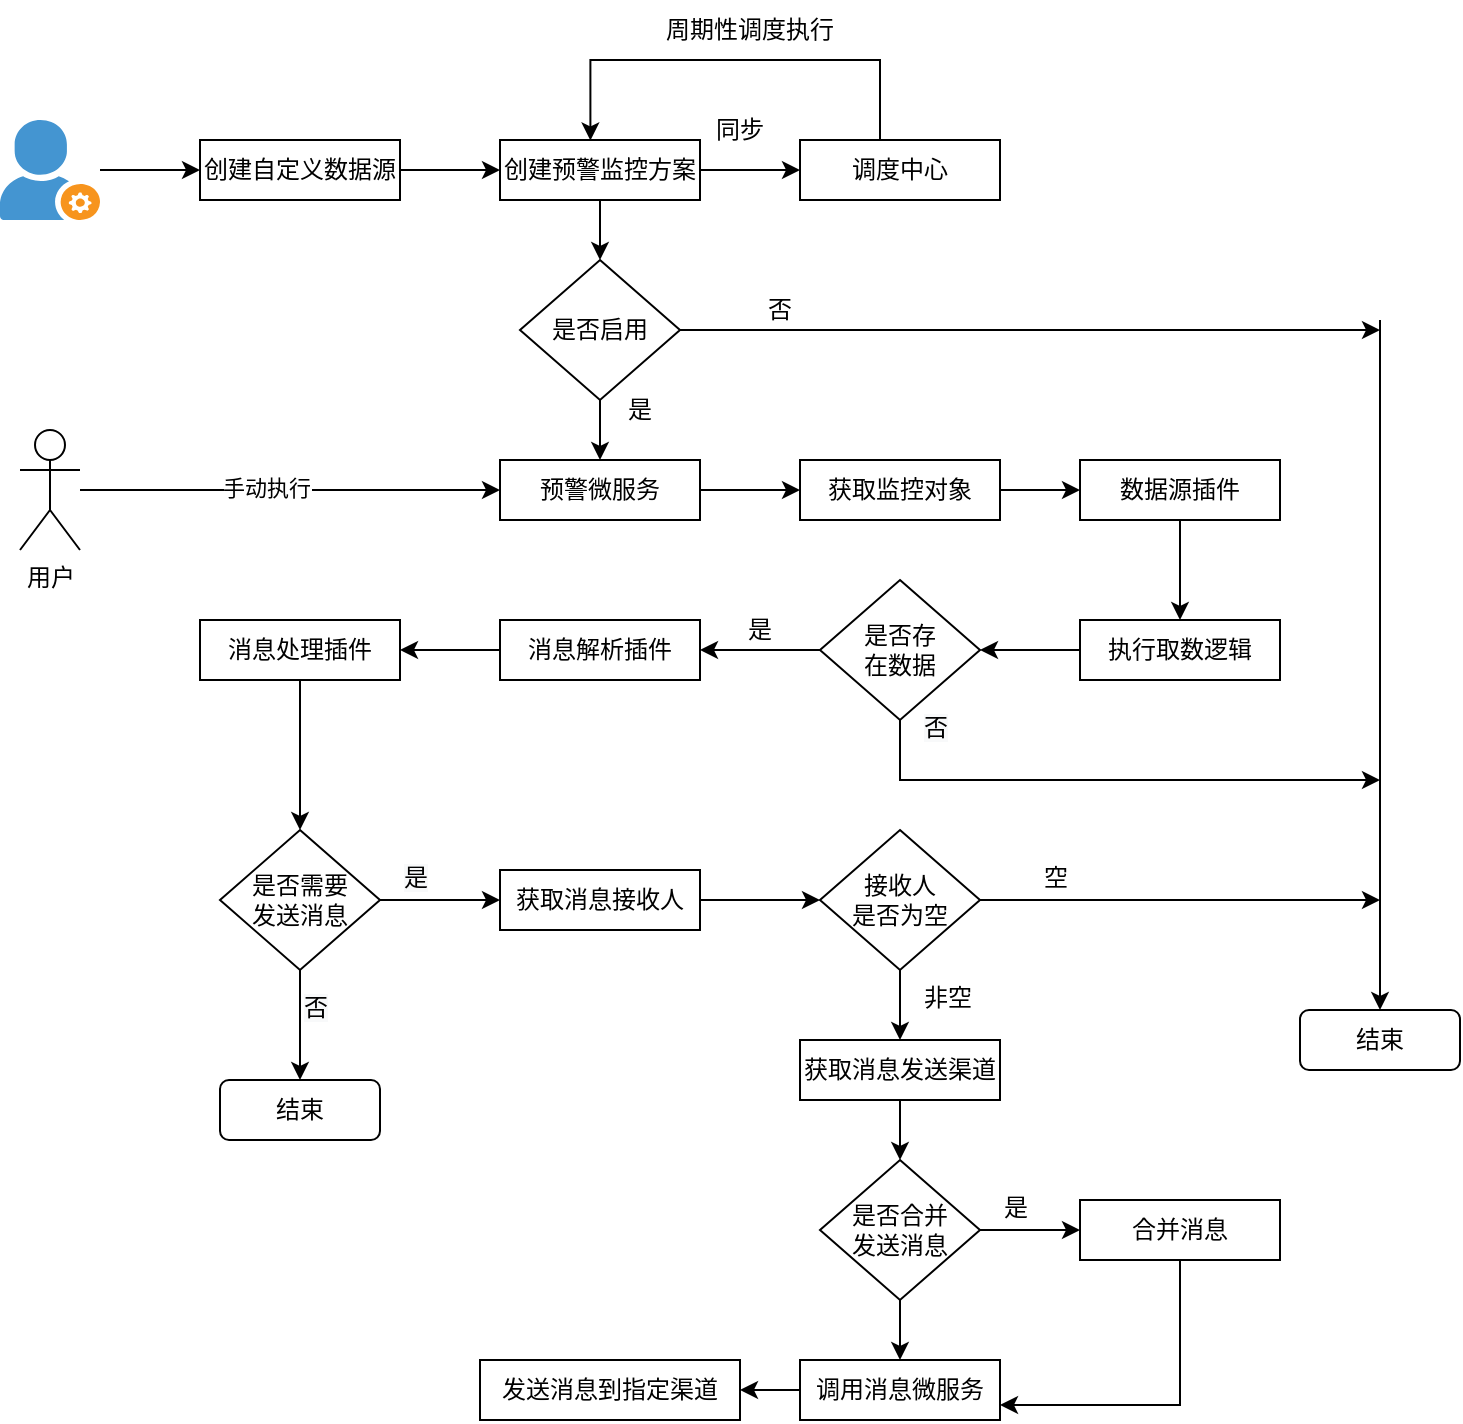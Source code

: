 <mxfile version="20.2.7" type="github">
  <diagram id="eBtTih_BoKIzsS74jI0T" name="第 1 页">
    <mxGraphModel dx="1363" dy="722" grid="1" gridSize="10" guides="1" tooltips="1" connect="1" arrows="1" fold="1" page="1" pageScale="1" pageWidth="1200" pageHeight="1600" math="0" shadow="0">
      <root>
        <mxCell id="0" />
        <mxCell id="1" parent="0" />
        <mxCell id="-s1ChVZKqWMHeGCS3bXz-3" style="edgeStyle=orthogonalEdgeStyle;rounded=0;orthogonalLoop=1;jettySize=auto;html=1;entryX=0;entryY=0.5;entryDx=0;entryDy=0;" edge="1" parent="1" source="-s1ChVZKqWMHeGCS3bXz-2" target="-s1ChVZKqWMHeGCS3bXz-4">
          <mxGeometry relative="1" as="geometry">
            <mxPoint x="320" y="195.0" as="targetPoint" />
          </mxGeometry>
        </mxCell>
        <mxCell id="-s1ChVZKqWMHeGCS3bXz-2" value="" style="shadow=0;dashed=0;html=1;strokeColor=none;fillColor=#4495D1;labelPosition=center;verticalLabelPosition=bottom;verticalAlign=top;align=center;outlineConnect=0;shape=mxgraph.veeam.company_administrator;" vertex="1" parent="1">
          <mxGeometry x="230" y="170" width="50" height="50" as="geometry" />
        </mxCell>
        <mxCell id="-s1ChVZKqWMHeGCS3bXz-5" style="edgeStyle=orthogonalEdgeStyle;rounded=0;orthogonalLoop=1;jettySize=auto;html=1;entryX=0;entryY=0.5;entryDx=0;entryDy=0;" edge="1" parent="1" source="-s1ChVZKqWMHeGCS3bXz-4" target="-s1ChVZKqWMHeGCS3bXz-6">
          <mxGeometry relative="1" as="geometry">
            <mxPoint x="470" y="195.0" as="targetPoint" />
          </mxGeometry>
        </mxCell>
        <mxCell id="-s1ChVZKqWMHeGCS3bXz-4" value="创建自定义数据源" style="rounded=0;whiteSpace=wrap;html=1;" vertex="1" parent="1">
          <mxGeometry x="330" y="180" width="100" height="30" as="geometry" />
        </mxCell>
        <mxCell id="-s1ChVZKqWMHeGCS3bXz-11" style="edgeStyle=orthogonalEdgeStyle;rounded=0;orthogonalLoop=1;jettySize=auto;html=1;entryX=0;entryY=0.5;entryDx=0;entryDy=0;" edge="1" parent="1" source="-s1ChVZKqWMHeGCS3bXz-6" target="-s1ChVZKqWMHeGCS3bXz-7">
          <mxGeometry relative="1" as="geometry" />
        </mxCell>
        <mxCell id="-s1ChVZKqWMHeGCS3bXz-13" style="edgeStyle=orthogonalEdgeStyle;rounded=0;orthogonalLoop=1;jettySize=auto;html=1;entryX=0.5;entryY=0;entryDx=0;entryDy=0;" edge="1" parent="1" target="-s1ChVZKqWMHeGCS3bXz-15">
          <mxGeometry relative="1" as="geometry">
            <mxPoint x="530" y="250.0" as="targetPoint" />
            <mxPoint x="530" y="210.0" as="sourcePoint" />
          </mxGeometry>
        </mxCell>
        <mxCell id="-s1ChVZKqWMHeGCS3bXz-6" value="创建预警监控方案" style="rounded=0;whiteSpace=wrap;html=1;" vertex="1" parent="1">
          <mxGeometry x="480" y="180" width="100" height="30" as="geometry" />
        </mxCell>
        <mxCell id="-s1ChVZKqWMHeGCS3bXz-8" style="edgeStyle=orthogonalEdgeStyle;rounded=0;orthogonalLoop=1;jettySize=auto;html=1;exitX=0.5;exitY=0;exitDx=0;exitDy=0;entryX=0.452;entryY=0.008;entryDx=0;entryDy=0;entryPerimeter=0;" edge="1" parent="1" source="-s1ChVZKqWMHeGCS3bXz-7" target="-s1ChVZKqWMHeGCS3bXz-6">
          <mxGeometry relative="1" as="geometry">
            <Array as="points">
              <mxPoint x="670" y="180" />
              <mxPoint x="670" y="140" />
              <mxPoint x="525" y="140" />
            </Array>
          </mxGeometry>
        </mxCell>
        <mxCell id="-s1ChVZKqWMHeGCS3bXz-7" value="调度中心" style="rounded=0;whiteSpace=wrap;html=1;" vertex="1" parent="1">
          <mxGeometry x="630" y="180" width="100" height="30" as="geometry" />
        </mxCell>
        <mxCell id="-s1ChVZKqWMHeGCS3bXz-10" value="周期性调度执行" style="text;html=1;strokeColor=none;fillColor=none;align=center;verticalAlign=middle;whiteSpace=wrap;rounded=0;" vertex="1" parent="1">
          <mxGeometry x="550" y="110" width="110" height="30" as="geometry" />
        </mxCell>
        <mxCell id="-s1ChVZKqWMHeGCS3bXz-12" value="同步" style="text;html=1;strokeColor=none;fillColor=none;align=center;verticalAlign=middle;whiteSpace=wrap;rounded=0;" vertex="1" parent="1">
          <mxGeometry x="570" y="160" width="60" height="30" as="geometry" />
        </mxCell>
        <mxCell id="-s1ChVZKqWMHeGCS3bXz-16" style="edgeStyle=orthogonalEdgeStyle;rounded=0;orthogonalLoop=1;jettySize=auto;html=1;entryX=0.5;entryY=0;entryDx=0;entryDy=0;" edge="1" parent="1" source="-s1ChVZKqWMHeGCS3bXz-15" target="-s1ChVZKqWMHeGCS3bXz-17">
          <mxGeometry relative="1" as="geometry">
            <mxPoint x="530" y="340.0" as="targetPoint" />
          </mxGeometry>
        </mxCell>
        <mxCell id="-s1ChVZKqWMHeGCS3bXz-37" style="edgeStyle=orthogonalEdgeStyle;rounded=0;orthogonalLoop=1;jettySize=auto;html=1;" edge="1" parent="1" source="-s1ChVZKqWMHeGCS3bXz-15">
          <mxGeometry relative="1" as="geometry">
            <mxPoint x="920" y="275" as="targetPoint" />
          </mxGeometry>
        </mxCell>
        <mxCell id="-s1ChVZKqWMHeGCS3bXz-15" value="是否启用" style="rhombus;whiteSpace=wrap;html=1;" vertex="1" parent="1">
          <mxGeometry x="490" y="240" width="80" height="70" as="geometry" />
        </mxCell>
        <mxCell id="-s1ChVZKqWMHeGCS3bXz-23" style="edgeStyle=orthogonalEdgeStyle;rounded=0;orthogonalLoop=1;jettySize=auto;html=1;entryX=0;entryY=0.5;entryDx=0;entryDy=0;" edge="1" parent="1" source="-s1ChVZKqWMHeGCS3bXz-17" target="-s1ChVZKqWMHeGCS3bXz-24">
          <mxGeometry relative="1" as="geometry">
            <mxPoint x="630" y="355.0" as="targetPoint" />
          </mxGeometry>
        </mxCell>
        <mxCell id="-s1ChVZKqWMHeGCS3bXz-17" value="预警微服务" style="rounded=0;whiteSpace=wrap;html=1;" vertex="1" parent="1">
          <mxGeometry x="480" y="340" width="100" height="30" as="geometry" />
        </mxCell>
        <mxCell id="-s1ChVZKqWMHeGCS3bXz-19" style="edgeStyle=orthogonalEdgeStyle;rounded=0;orthogonalLoop=1;jettySize=auto;html=1;entryX=0;entryY=0.5;entryDx=0;entryDy=0;" edge="1" parent="1" source="-s1ChVZKqWMHeGCS3bXz-18" target="-s1ChVZKqWMHeGCS3bXz-17">
          <mxGeometry relative="1" as="geometry" />
        </mxCell>
        <mxCell id="-s1ChVZKqWMHeGCS3bXz-21" value="手动执行" style="edgeLabel;html=1;align=center;verticalAlign=middle;resizable=0;points=[];" vertex="1" connectable="0" parent="-s1ChVZKqWMHeGCS3bXz-19">
          <mxGeometry x="-0.116" y="1" relative="1" as="geometry">
            <mxPoint as="offset" />
          </mxGeometry>
        </mxCell>
        <mxCell id="-s1ChVZKqWMHeGCS3bXz-18" value="用户" style="shape=umlActor;verticalLabelPosition=bottom;verticalAlign=top;html=1;outlineConnect=0;" vertex="1" parent="1">
          <mxGeometry x="240" y="325" width="30" height="60" as="geometry" />
        </mxCell>
        <mxCell id="-s1ChVZKqWMHeGCS3bXz-25" style="edgeStyle=orthogonalEdgeStyle;rounded=0;orthogonalLoop=1;jettySize=auto;html=1;entryX=0;entryY=0.5;entryDx=0;entryDy=0;" edge="1" parent="1" source="-s1ChVZKqWMHeGCS3bXz-24" target="-s1ChVZKqWMHeGCS3bXz-26">
          <mxGeometry relative="1" as="geometry">
            <mxPoint x="770" y="355.0" as="targetPoint" />
          </mxGeometry>
        </mxCell>
        <mxCell id="-s1ChVZKqWMHeGCS3bXz-24" value="获取监控对象" style="rounded=0;whiteSpace=wrap;html=1;" vertex="1" parent="1">
          <mxGeometry x="630" y="340" width="100" height="30" as="geometry" />
        </mxCell>
        <mxCell id="-s1ChVZKqWMHeGCS3bXz-29" style="edgeStyle=orthogonalEdgeStyle;rounded=0;orthogonalLoop=1;jettySize=auto;html=1;entryX=0.5;entryY=0;entryDx=0;entryDy=0;" edge="1" parent="1" source="-s1ChVZKqWMHeGCS3bXz-26" target="-s1ChVZKqWMHeGCS3bXz-28">
          <mxGeometry relative="1" as="geometry" />
        </mxCell>
        <mxCell id="-s1ChVZKqWMHeGCS3bXz-26" value="数据源插件" style="rounded=0;whiteSpace=wrap;html=1;" vertex="1" parent="1">
          <mxGeometry x="770" y="340" width="100" height="30" as="geometry" />
        </mxCell>
        <mxCell id="-s1ChVZKqWMHeGCS3bXz-30" style="edgeStyle=orthogonalEdgeStyle;rounded=0;orthogonalLoop=1;jettySize=auto;html=1;entryX=1;entryY=0.5;entryDx=0;entryDy=0;" edge="1" parent="1" source="-s1ChVZKqWMHeGCS3bXz-28" target="-s1ChVZKqWMHeGCS3bXz-32">
          <mxGeometry relative="1" as="geometry">
            <mxPoint x="730" y="420" as="targetPoint" />
          </mxGeometry>
        </mxCell>
        <mxCell id="-s1ChVZKqWMHeGCS3bXz-28" value="执行取数逻辑" style="rounded=0;whiteSpace=wrap;html=1;" vertex="1" parent="1">
          <mxGeometry x="770" y="420" width="100" height="30" as="geometry" />
        </mxCell>
        <mxCell id="-s1ChVZKqWMHeGCS3bXz-33" style="edgeStyle=orthogonalEdgeStyle;rounded=0;orthogonalLoop=1;jettySize=auto;html=1;" edge="1" parent="1" source="-s1ChVZKqWMHeGCS3bXz-32">
          <mxGeometry relative="1" as="geometry">
            <mxPoint x="580" y="435" as="targetPoint" />
          </mxGeometry>
        </mxCell>
        <mxCell id="-s1ChVZKqWMHeGCS3bXz-63" style="edgeStyle=orthogonalEdgeStyle;rounded=0;orthogonalLoop=1;jettySize=auto;html=1;" edge="1" parent="1" source="-s1ChVZKqWMHeGCS3bXz-32">
          <mxGeometry relative="1" as="geometry">
            <mxPoint x="920" y="500" as="targetPoint" />
            <Array as="points">
              <mxPoint x="680" y="500" />
              <mxPoint x="900" y="500" />
            </Array>
          </mxGeometry>
        </mxCell>
        <mxCell id="-s1ChVZKqWMHeGCS3bXz-32" value="是否存&lt;br&gt;在数据" style="rhombus;whiteSpace=wrap;html=1;" vertex="1" parent="1">
          <mxGeometry x="640" y="400" width="80" height="70" as="geometry" />
        </mxCell>
        <mxCell id="-s1ChVZKqWMHeGCS3bXz-42" style="edgeStyle=orthogonalEdgeStyle;rounded=0;orthogonalLoop=1;jettySize=auto;html=1;entryX=1;entryY=0.5;entryDx=0;entryDy=0;" edge="1" parent="1" source="-s1ChVZKqWMHeGCS3bXz-34" target="-s1ChVZKqWMHeGCS3bXz-41">
          <mxGeometry relative="1" as="geometry" />
        </mxCell>
        <mxCell id="-s1ChVZKqWMHeGCS3bXz-34" value="消息解析插件" style="rounded=0;whiteSpace=wrap;html=1;" vertex="1" parent="1">
          <mxGeometry x="480" y="420" width="100" height="30" as="geometry" />
        </mxCell>
        <mxCell id="-s1ChVZKqWMHeGCS3bXz-36" value="是" style="text;html=1;strokeColor=none;fillColor=none;align=center;verticalAlign=middle;whiteSpace=wrap;rounded=0;" vertex="1" parent="1">
          <mxGeometry x="520" y="300" width="60" height="30" as="geometry" />
        </mxCell>
        <mxCell id="-s1ChVZKqWMHeGCS3bXz-38" value="否" style="text;html=1;strokeColor=none;fillColor=none;align=center;verticalAlign=middle;whiteSpace=wrap;rounded=0;" vertex="1" parent="1">
          <mxGeometry x="590" y="250" width="60" height="30" as="geometry" />
        </mxCell>
        <mxCell id="-s1ChVZKqWMHeGCS3bXz-39" value="是" style="text;html=1;strokeColor=none;fillColor=none;align=center;verticalAlign=middle;whiteSpace=wrap;rounded=0;" vertex="1" parent="1">
          <mxGeometry x="580" y="410" width="60" height="30" as="geometry" />
        </mxCell>
        <mxCell id="-s1ChVZKqWMHeGCS3bXz-40" value="&lt;span style=&quot;color: rgb(0, 0, 0); font-family: Helvetica; font-size: 12px; font-style: normal; font-variant-ligatures: normal; font-variant-caps: normal; font-weight: 400; letter-spacing: normal; orphans: 2; text-align: center; text-indent: 0px; text-transform: none; widows: 2; word-spacing: 0px; -webkit-text-stroke-width: 0px; background-color: rgb(248, 249, 250); text-decoration-thickness: initial; text-decoration-style: initial; text-decoration-color: initial; float: none; display: inline !important;&quot;&gt;否&lt;/span&gt;" style="text;whiteSpace=wrap;html=1;" vertex="1" parent="1">
          <mxGeometry x="690" y="460" width="30" height="20" as="geometry" />
        </mxCell>
        <mxCell id="-s1ChVZKqWMHeGCS3bXz-43" style="edgeStyle=orthogonalEdgeStyle;rounded=0;orthogonalLoop=1;jettySize=auto;html=1;entryX=0.5;entryY=0;entryDx=0;entryDy=0;" edge="1" parent="1" source="-s1ChVZKqWMHeGCS3bXz-41" target="-s1ChVZKqWMHeGCS3bXz-44">
          <mxGeometry relative="1" as="geometry">
            <mxPoint x="380" y="480" as="targetPoint" />
          </mxGeometry>
        </mxCell>
        <mxCell id="-s1ChVZKqWMHeGCS3bXz-41" value="消息处理插件" style="rounded=0;whiteSpace=wrap;html=1;" vertex="1" parent="1">
          <mxGeometry x="330" y="420" width="100" height="30" as="geometry" />
        </mxCell>
        <mxCell id="-s1ChVZKqWMHeGCS3bXz-60" style="edgeStyle=orthogonalEdgeStyle;rounded=0;orthogonalLoop=1;jettySize=auto;html=1;entryX=0;entryY=0.5;entryDx=0;entryDy=0;" edge="1" parent="1" source="-s1ChVZKqWMHeGCS3bXz-44" target="-s1ChVZKqWMHeGCS3bXz-49">
          <mxGeometry relative="1" as="geometry" />
        </mxCell>
        <mxCell id="-s1ChVZKqWMHeGCS3bXz-66" style="edgeStyle=orthogonalEdgeStyle;rounded=0;orthogonalLoop=1;jettySize=auto;html=1;" edge="1" parent="1" source="-s1ChVZKqWMHeGCS3bXz-44" target="-s1ChVZKqWMHeGCS3bXz-81">
          <mxGeometry relative="1" as="geometry">
            <mxPoint x="380" y="680" as="targetPoint" />
          </mxGeometry>
        </mxCell>
        <mxCell id="-s1ChVZKqWMHeGCS3bXz-44" value="是否需要&lt;br&gt;发送消息" style="rhombus;whiteSpace=wrap;html=1;" vertex="1" parent="1">
          <mxGeometry x="340" y="525" width="80" height="70" as="geometry" />
        </mxCell>
        <mxCell id="-s1ChVZKqWMHeGCS3bXz-50" style="edgeStyle=orthogonalEdgeStyle;rounded=0;orthogonalLoop=1;jettySize=auto;html=1;entryX=0;entryY=0.5;entryDx=0;entryDy=0;" edge="1" parent="1" source="-s1ChVZKqWMHeGCS3bXz-49" target="-s1ChVZKqWMHeGCS3bXz-51">
          <mxGeometry relative="1" as="geometry">
            <mxPoint x="670" y="560" as="targetPoint" />
          </mxGeometry>
        </mxCell>
        <mxCell id="-s1ChVZKqWMHeGCS3bXz-49" value="获取消息接收人" style="rounded=0;whiteSpace=wrap;html=1;" vertex="1" parent="1">
          <mxGeometry x="480" y="545" width="100" height="30" as="geometry" />
        </mxCell>
        <mxCell id="-s1ChVZKqWMHeGCS3bXz-52" style="edgeStyle=orthogonalEdgeStyle;rounded=0;orthogonalLoop=1;jettySize=auto;html=1;" edge="1" parent="1" source="-s1ChVZKqWMHeGCS3bXz-51">
          <mxGeometry relative="1" as="geometry">
            <mxPoint x="920" y="560" as="targetPoint" />
            <Array as="points">
              <mxPoint x="920" y="560" />
              <mxPoint x="920" y="560" />
            </Array>
          </mxGeometry>
        </mxCell>
        <mxCell id="-s1ChVZKqWMHeGCS3bXz-75" style="edgeStyle=orthogonalEdgeStyle;rounded=0;orthogonalLoop=1;jettySize=auto;html=1;" edge="1" parent="1" source="-s1ChVZKqWMHeGCS3bXz-51" target="-s1ChVZKqWMHeGCS3bXz-74">
          <mxGeometry relative="1" as="geometry">
            <mxPoint x="680" y="640" as="targetPoint" />
          </mxGeometry>
        </mxCell>
        <mxCell id="-s1ChVZKqWMHeGCS3bXz-51" value="接收人&lt;br&gt;是否为空" style="rhombus;whiteSpace=wrap;html=1;" vertex="1" parent="1">
          <mxGeometry x="640" y="525" width="80" height="70" as="geometry" />
        </mxCell>
        <mxCell id="-s1ChVZKqWMHeGCS3bXz-54" value="&lt;div style=&quot;text-align: center;&quot;&gt;空&lt;/div&gt;" style="text;whiteSpace=wrap;html=1;" vertex="1" parent="1">
          <mxGeometry x="750" y="535" width="30" height="20" as="geometry" />
        </mxCell>
        <mxCell id="-s1ChVZKqWMHeGCS3bXz-57" value="&lt;div style=&quot;text-align: center;&quot;&gt;非空&lt;/div&gt;" style="text;whiteSpace=wrap;html=1;" vertex="1" parent="1">
          <mxGeometry x="690" y="595" width="30" height="20" as="geometry" />
        </mxCell>
        <mxCell id="-s1ChVZKqWMHeGCS3bXz-64" value="&lt;span style=&quot;color: rgb(0, 0, 0); font-family: Helvetica; font-size: 12px; font-style: normal; font-variant-ligatures: normal; font-variant-caps: normal; font-weight: 400; letter-spacing: normal; orphans: 2; text-align: center; text-indent: 0px; text-transform: none; widows: 2; word-spacing: 0px; -webkit-text-stroke-width: 0px; background-color: rgb(248, 249, 250); text-decoration-thickness: initial; text-decoration-style: initial; text-decoration-color: initial; float: none; display: inline !important;&quot;&gt;是&lt;/span&gt;" style="text;whiteSpace=wrap;html=1;" vertex="1" parent="1">
          <mxGeometry x="430" y="535" width="30" height="20" as="geometry" />
        </mxCell>
        <mxCell id="-s1ChVZKqWMHeGCS3bXz-65" value="&lt;span style=&quot;color: rgb(0, 0, 0); font-family: Helvetica; font-size: 12px; font-style: normal; font-variant-ligatures: normal; font-variant-caps: normal; font-weight: 400; letter-spacing: normal; orphans: 2; text-align: center; text-indent: 0px; text-transform: none; widows: 2; word-spacing: 0px; -webkit-text-stroke-width: 0px; background-color: rgb(248, 249, 250); text-decoration-thickness: initial; text-decoration-style: initial; text-decoration-color: initial; float: none; display: inline !important;&quot;&gt;否&lt;/span&gt;" style="text;whiteSpace=wrap;html=1;" vertex="1" parent="1">
          <mxGeometry x="380" y="600" width="30" height="20" as="geometry" />
        </mxCell>
        <mxCell id="-s1ChVZKqWMHeGCS3bXz-70" style="edgeStyle=orthogonalEdgeStyle;rounded=0;orthogonalLoop=1;jettySize=auto;html=1;" edge="1" parent="1" source="-s1ChVZKqWMHeGCS3bXz-69" target="-s1ChVZKqWMHeGCS3bXz-71">
          <mxGeometry relative="1" as="geometry">
            <mxPoint x="790" y="725" as="targetPoint" />
          </mxGeometry>
        </mxCell>
        <mxCell id="-s1ChVZKqWMHeGCS3bXz-73" style="edgeStyle=orthogonalEdgeStyle;rounded=0;orthogonalLoop=1;jettySize=auto;html=1;entryX=0.5;entryY=0;entryDx=0;entryDy=0;" edge="1" parent="1" source="-s1ChVZKqWMHeGCS3bXz-69" target="-s1ChVZKqWMHeGCS3bXz-72">
          <mxGeometry relative="1" as="geometry" />
        </mxCell>
        <mxCell id="-s1ChVZKqWMHeGCS3bXz-69" value="是否合并&lt;br&gt;发送消息" style="rhombus;whiteSpace=wrap;html=1;" vertex="1" parent="1">
          <mxGeometry x="640" y="690" width="80" height="70" as="geometry" />
        </mxCell>
        <mxCell id="-s1ChVZKqWMHeGCS3bXz-83" style="edgeStyle=orthogonalEdgeStyle;rounded=0;orthogonalLoop=1;jettySize=auto;html=1;entryX=1;entryY=0.75;entryDx=0;entryDy=0;" edge="1" parent="1" source="-s1ChVZKqWMHeGCS3bXz-71" target="-s1ChVZKqWMHeGCS3bXz-72">
          <mxGeometry relative="1" as="geometry">
            <Array as="points">
              <mxPoint x="820" y="813" />
            </Array>
          </mxGeometry>
        </mxCell>
        <mxCell id="-s1ChVZKqWMHeGCS3bXz-71" value="合并消息" style="rounded=0;whiteSpace=wrap;html=1;" vertex="1" parent="1">
          <mxGeometry x="770" y="710" width="100" height="30" as="geometry" />
        </mxCell>
        <mxCell id="-s1ChVZKqWMHeGCS3bXz-84" style="edgeStyle=orthogonalEdgeStyle;rounded=0;orthogonalLoop=1;jettySize=auto;html=1;" edge="1" parent="1" source="-s1ChVZKqWMHeGCS3bXz-72" target="-s1ChVZKqWMHeGCS3bXz-85">
          <mxGeometry relative="1" as="geometry">
            <mxPoint x="580" y="805" as="targetPoint" />
          </mxGeometry>
        </mxCell>
        <mxCell id="-s1ChVZKqWMHeGCS3bXz-72" value="调用消息微服务" style="rounded=0;whiteSpace=wrap;html=1;" vertex="1" parent="1">
          <mxGeometry x="630" y="790" width="100" height="30" as="geometry" />
        </mxCell>
        <mxCell id="-s1ChVZKqWMHeGCS3bXz-76" style="edgeStyle=orthogonalEdgeStyle;rounded=0;orthogonalLoop=1;jettySize=auto;html=1;entryX=0.5;entryY=0;entryDx=0;entryDy=0;" edge="1" parent="1" source="-s1ChVZKqWMHeGCS3bXz-74" target="-s1ChVZKqWMHeGCS3bXz-69">
          <mxGeometry relative="1" as="geometry" />
        </mxCell>
        <mxCell id="-s1ChVZKqWMHeGCS3bXz-74" value="获取消息发送渠道" style="rounded=0;whiteSpace=wrap;html=1;" vertex="1" parent="1">
          <mxGeometry x="630" y="630" width="100" height="30" as="geometry" />
        </mxCell>
        <mxCell id="-s1ChVZKqWMHeGCS3bXz-77" value="结束" style="rounded=1;whiteSpace=wrap;html=1;" vertex="1" parent="1">
          <mxGeometry x="880" y="615" width="80" height="30" as="geometry" />
        </mxCell>
        <mxCell id="-s1ChVZKqWMHeGCS3bXz-80" value="" style="endArrow=classic;html=1;rounded=0;" edge="1" parent="1" target="-s1ChVZKqWMHeGCS3bXz-77">
          <mxGeometry width="50" height="50" relative="1" as="geometry">
            <mxPoint x="920" y="270" as="sourcePoint" />
            <mxPoint x="919.66" y="480" as="targetPoint" />
          </mxGeometry>
        </mxCell>
        <mxCell id="-s1ChVZKqWMHeGCS3bXz-81" value="结束" style="rounded=1;whiteSpace=wrap;html=1;" vertex="1" parent="1">
          <mxGeometry x="340" y="650" width="80" height="30" as="geometry" />
        </mxCell>
        <mxCell id="-s1ChVZKqWMHeGCS3bXz-82" value="&lt;div style=&quot;text-align: center;&quot;&gt;是&lt;/div&gt;" style="text;whiteSpace=wrap;html=1;" vertex="1" parent="1">
          <mxGeometry x="730" y="700" width="30" height="20" as="geometry" />
        </mxCell>
        <mxCell id="-s1ChVZKqWMHeGCS3bXz-85" value="发送消息到指定渠道" style="rounded=0;whiteSpace=wrap;html=1;" vertex="1" parent="1">
          <mxGeometry x="470" y="790" width="130" height="30" as="geometry" />
        </mxCell>
      </root>
    </mxGraphModel>
  </diagram>
</mxfile>
